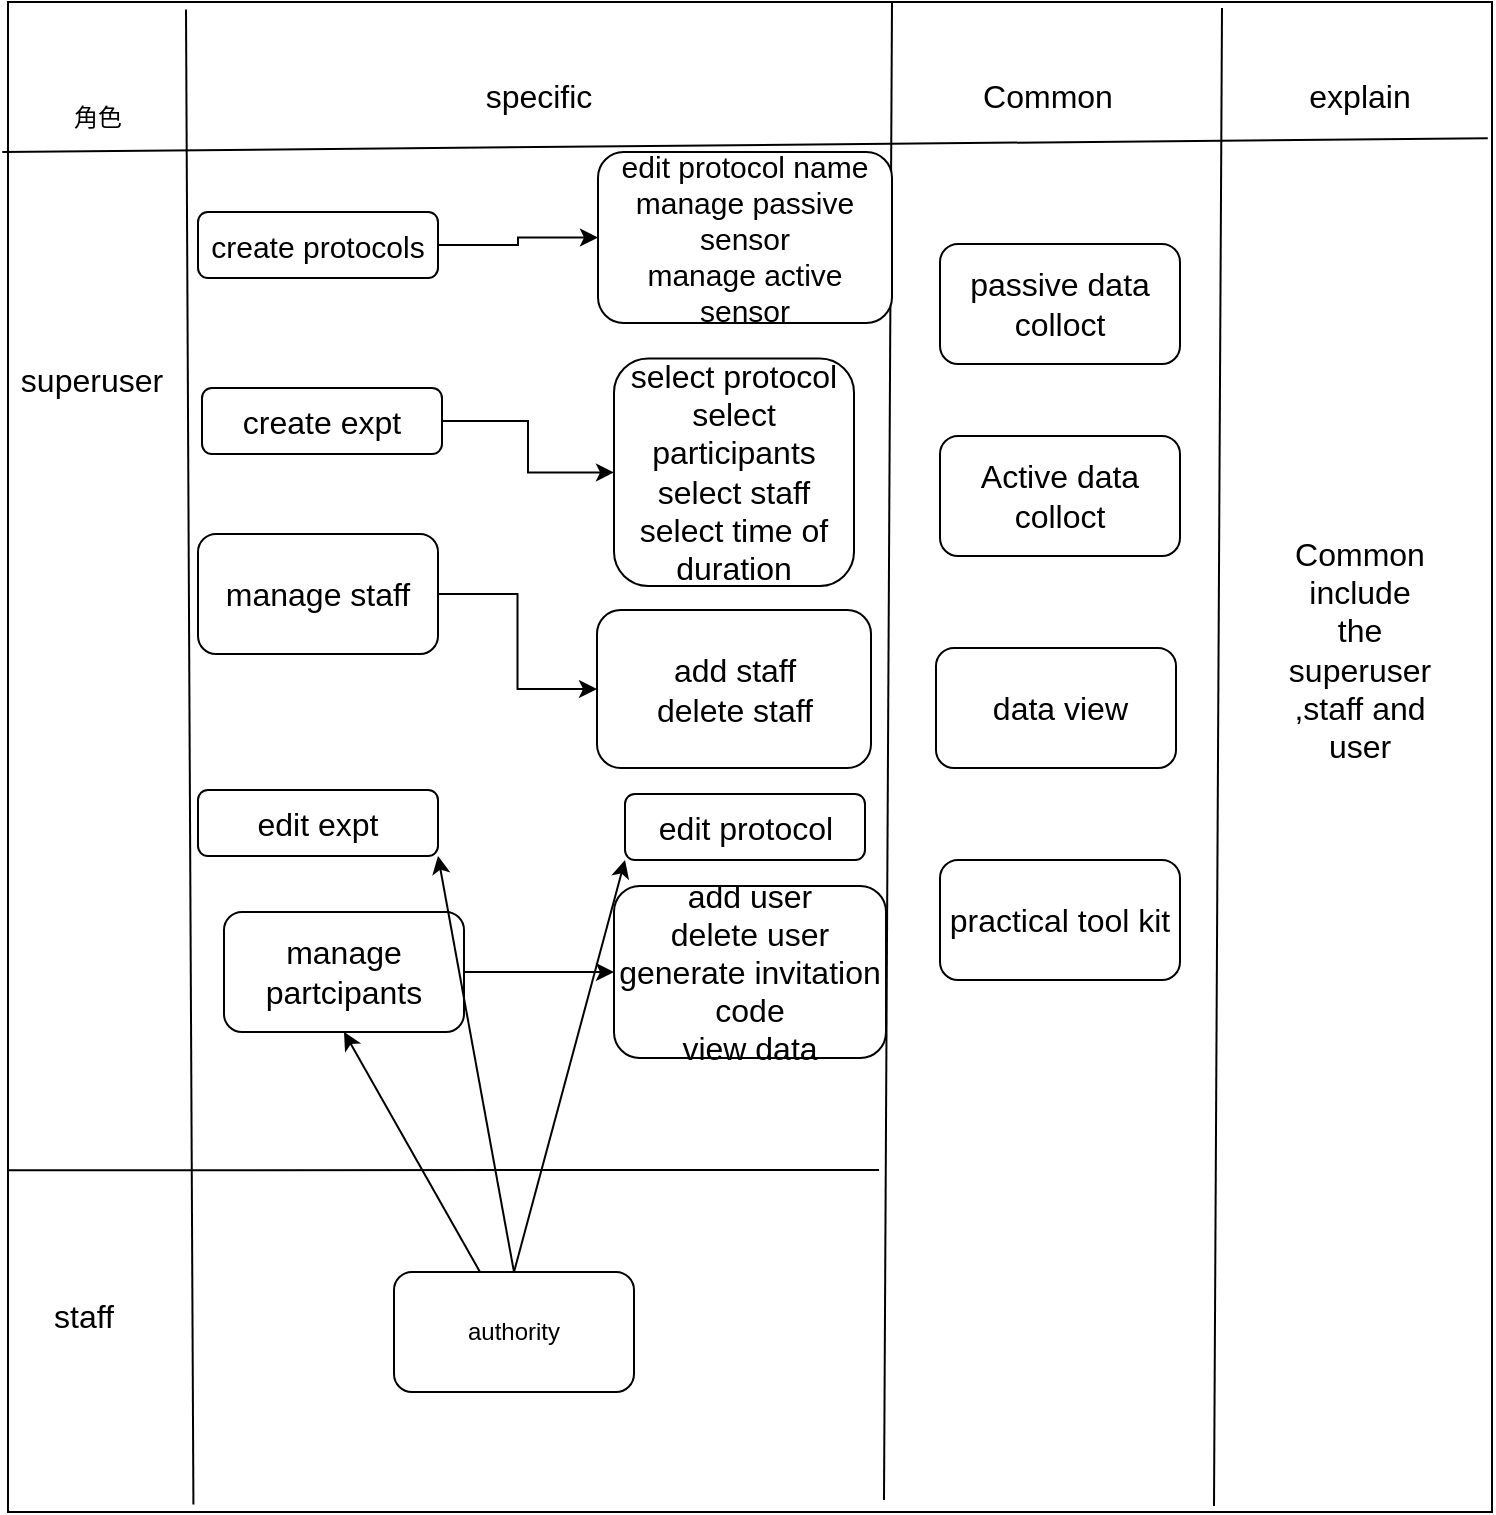<mxfile version="27.1.1">
  <diagram name="第 1 页" id="4pDcwZSjE4_VfgWeyjtd">
    <mxGraphModel dx="1489" dy="803" grid="0" gridSize="10" guides="1" tooltips="1" connect="1" arrows="1" fold="1" page="1" pageScale="1" pageWidth="827" pageHeight="1169" math="0" shadow="0">
      <root>
        <mxCell id="0" />
        <mxCell id="1" parent="0" />
        <mxCell id="8OgssNxIvELzxUCm_H0C-6" value="" style="rounded=0;whiteSpace=wrap;html=1;" vertex="1" parent="1">
          <mxGeometry x="56" y="169" width="742" height="755" as="geometry" />
        </mxCell>
        <mxCell id="8OgssNxIvELzxUCm_H0C-7" value="" style="endArrow=none;html=1;rounded=0;exitX=0.003;exitY=0.123;exitDx=0;exitDy=0;exitPerimeter=0;" edge="1" parent="1">
          <mxGeometry width="50" height="50" relative="1" as="geometry">
            <mxPoint x="53.116" y="244.005" as="sourcePoint" />
            <mxPoint x="795.89" y="237.14" as="targetPoint" />
          </mxGeometry>
        </mxCell>
        <mxCell id="8OgssNxIvELzxUCm_H0C-8" value="" style="endArrow=none;html=1;rounded=0;entryX=0.086;entryY=0.005;entryDx=0;entryDy=0;entryPerimeter=0;exitX=0.091;exitY=0.995;exitDx=0;exitDy=0;exitPerimeter=0;" edge="1" parent="1">
          <mxGeometry width="50" height="50" relative="1" as="geometry">
            <mxPoint x="148.712" y="920.225" as="sourcePoint" />
            <mxPoint x="145.002" y="172.775" as="targetPoint" />
          </mxGeometry>
        </mxCell>
        <mxCell id="8OgssNxIvELzxUCm_H0C-10" value="角色" style="text;html=1;align=center;verticalAlign=middle;whiteSpace=wrap;rounded=0;" vertex="1" parent="1">
          <mxGeometry x="56" y="194" width="90" height="65" as="geometry" />
        </mxCell>
        <mxCell id="8OgssNxIvELzxUCm_H0C-11" value="&lt;font style=&quot;font-size: 16px;&quot;&gt;superuser&lt;/font&gt;" style="text;html=1;align=center;verticalAlign=middle;whiteSpace=wrap;rounded=0;" vertex="1" parent="1">
          <mxGeometry x="68" y="343" width="60" height="30" as="geometry" />
        </mxCell>
        <mxCell id="8OgssNxIvELzxUCm_H0C-12" value="" style="endArrow=none;html=1;rounded=0;exitX=0.005;exitY=0.302;exitDx=0;exitDy=0;exitPerimeter=0;" edge="1" parent="1">
          <mxGeometry width="50" height="50" relative="1" as="geometry">
            <mxPoint x="56.0" y="753.12" as="sourcePoint" />
            <mxPoint x="491.52" y="753" as="targetPoint" />
          </mxGeometry>
        </mxCell>
        <mxCell id="8OgssNxIvELzxUCm_H0C-13" value="&lt;font style=&quot;font-size: 16px;&quot;&gt;staff&lt;/font&gt;" style="text;html=1;align=center;verticalAlign=middle;whiteSpace=wrap;rounded=0;" vertex="1" parent="1">
          <mxGeometry x="64" y="811" width="60" height="30" as="geometry" />
        </mxCell>
        <mxCell id="8OgssNxIvELzxUCm_H0C-16" value="" style="endArrow=none;html=1;rounded=0;entryX=0.344;entryY=0.002;entryDx=0;entryDy=0;entryPerimeter=0;exitX=0.338;exitY=0.995;exitDx=0;exitDy=0;exitPerimeter=0;" edge="1" parent="1">
          <mxGeometry width="50" height="50" relative="1" as="geometry">
            <mxPoint x="494" y="918" as="sourcePoint" />
            <mxPoint x="498" y="169" as="targetPoint" />
          </mxGeometry>
        </mxCell>
        <mxCell id="8OgssNxIvELzxUCm_H0C-17" value="" style="endArrow=none;html=1;rounded=0;entryX=0.344;entryY=0.002;entryDx=0;entryDy=0;entryPerimeter=0;exitX=0.338;exitY=0.995;exitDx=0;exitDy=0;exitPerimeter=0;" edge="1" parent="1">
          <mxGeometry width="50" height="50" relative="1" as="geometry">
            <mxPoint x="659" y="921" as="sourcePoint" />
            <mxPoint x="663" y="172" as="targetPoint" />
          </mxGeometry>
        </mxCell>
        <mxCell id="8OgssNxIvELzxUCm_H0C-23" value="" style="edgeStyle=orthogonalEdgeStyle;rounded=0;orthogonalLoop=1;jettySize=auto;html=1;" edge="1" parent="1" source="8OgssNxIvELzxUCm_H0C-18" target="8OgssNxIvELzxUCm_H0C-22">
          <mxGeometry relative="1" as="geometry" />
        </mxCell>
        <mxCell id="8OgssNxIvELzxUCm_H0C-18" value="&lt;font style=&quot;font-size: 15px;&quot;&gt;create protocols&lt;/font&gt;" style="rounded=1;whiteSpace=wrap;html=1;" vertex="1" parent="1">
          <mxGeometry x="151" y="274" width="120" height="33" as="geometry" />
        </mxCell>
        <mxCell id="8OgssNxIvELzxUCm_H0C-21" value="" style="edgeStyle=orthogonalEdgeStyle;rounded=0;orthogonalLoop=1;jettySize=auto;html=1;" edge="1" parent="1" source="8OgssNxIvELzxUCm_H0C-19" target="8OgssNxIvELzxUCm_H0C-20">
          <mxGeometry relative="1" as="geometry" />
        </mxCell>
        <mxCell id="8OgssNxIvELzxUCm_H0C-19" value="&lt;font style=&quot;font-size: 16px;&quot;&gt;create expt&lt;/font&gt;" style="rounded=1;whiteSpace=wrap;html=1;" vertex="1" parent="1">
          <mxGeometry x="153" y="362" width="120" height="33" as="geometry" />
        </mxCell>
        <mxCell id="8OgssNxIvELzxUCm_H0C-20" value="&lt;font style=&quot;font-size: 16px;&quot;&gt;select protocol&lt;/font&gt;&lt;div&gt;&lt;font style=&quot;font-size: 16px;&quot;&gt;select participants&lt;/font&gt;&lt;/div&gt;&lt;div&gt;&lt;font style=&quot;font-size: 16px;&quot;&gt;select staff&lt;/font&gt;&lt;/div&gt;&lt;div&gt;&lt;font style=&quot;font-size: 16px;&quot;&gt;select&amp;nbsp;time of duration&lt;/font&gt;&lt;/div&gt;" style="whiteSpace=wrap;html=1;rounded=1;" vertex="1" parent="1">
          <mxGeometry x="359" y="347.25" width="120" height="113.75" as="geometry" />
        </mxCell>
        <mxCell id="8OgssNxIvELzxUCm_H0C-22" value="&lt;div&gt;&lt;font style=&quot;font-size: 15px;&quot;&gt;edit protocol name&lt;/font&gt;&lt;/div&gt;&lt;font style=&quot;font-size: 15px;&quot;&gt;manage passive sensor&lt;/font&gt;&lt;div&gt;&lt;font style=&quot;font-size: 15px;&quot;&gt;manage active sensor&lt;/font&gt;&lt;/div&gt;" style="rounded=1;whiteSpace=wrap;html=1;" vertex="1" parent="1">
          <mxGeometry x="351" y="244" width="147" height="85.5" as="geometry" />
        </mxCell>
        <mxCell id="8OgssNxIvELzxUCm_H0C-24" value="authority" style="rounded=1;whiteSpace=wrap;html=1;" vertex="1" parent="1">
          <mxGeometry x="249" y="804" width="120" height="60" as="geometry" />
        </mxCell>
        <mxCell id="8OgssNxIvELzxUCm_H0C-27" value="" style="edgeStyle=orthogonalEdgeStyle;rounded=0;orthogonalLoop=1;jettySize=auto;html=1;" edge="1" parent="1" source="8OgssNxIvELzxUCm_H0C-25" target="8OgssNxIvELzxUCm_H0C-26">
          <mxGeometry relative="1" as="geometry" />
        </mxCell>
        <mxCell id="8OgssNxIvELzxUCm_H0C-25" value="&lt;font style=&quot;font-size: 16px;&quot;&gt;manage staff&lt;/font&gt;" style="rounded=1;whiteSpace=wrap;html=1;" vertex="1" parent="1">
          <mxGeometry x="151" y="435" width="120" height="60" as="geometry" />
        </mxCell>
        <mxCell id="8OgssNxIvELzxUCm_H0C-26" value="&lt;font style=&quot;font-size: 16px;&quot;&gt;add staff&lt;/font&gt;&lt;div&gt;&lt;font style=&quot;font-size: 16px;&quot;&gt;delete staff&lt;/font&gt;&lt;/div&gt;" style="whiteSpace=wrap;html=1;rounded=1;" vertex="1" parent="1">
          <mxGeometry x="350.5" y="473" width="137" height="79" as="geometry" />
        </mxCell>
        <mxCell id="8OgssNxIvELzxUCm_H0C-30" value="" style="edgeStyle=orthogonalEdgeStyle;rounded=0;orthogonalLoop=1;jettySize=auto;html=1;" edge="1" parent="1" source="8OgssNxIvELzxUCm_H0C-28" target="8OgssNxIvELzxUCm_H0C-29">
          <mxGeometry relative="1" as="geometry" />
        </mxCell>
        <mxCell id="8OgssNxIvELzxUCm_H0C-28" value="&lt;font style=&quot;font-size: 16px;&quot;&gt;manage partcipants&lt;/font&gt;" style="rounded=1;whiteSpace=wrap;html=1;" vertex="1" parent="1">
          <mxGeometry x="164" y="624" width="120" height="60" as="geometry" />
        </mxCell>
        <mxCell id="8OgssNxIvELzxUCm_H0C-29" value="&lt;font style=&quot;font-size: 16px;&quot;&gt;add user&lt;/font&gt;&lt;div&gt;&lt;font style=&quot;font-size: 16px;&quot;&gt;delete user&lt;/font&gt;&lt;/div&gt;&lt;div&gt;&lt;font style=&quot;font-size: 16px;&quot;&gt;generate invitation code&lt;/font&gt;&lt;/div&gt;&lt;div&gt;&lt;font style=&quot;font-size: 16px;&quot;&gt;view data&lt;/font&gt;&lt;/div&gt;" style="whiteSpace=wrap;html=1;rounded=1;" vertex="1" parent="1">
          <mxGeometry x="359" y="611" width="136" height="86" as="geometry" />
        </mxCell>
        <mxCell id="8OgssNxIvELzxUCm_H0C-31" value="" style="endArrow=classic;html=1;rounded=0;entryX=0.5;entryY=1;entryDx=0;entryDy=0;" edge="1" parent="1" source="8OgssNxIvELzxUCm_H0C-24" target="8OgssNxIvELzxUCm_H0C-28">
          <mxGeometry width="50" height="50" relative="1" as="geometry">
            <mxPoint x="465" y="539" as="sourcePoint" />
            <mxPoint x="515" y="489" as="targetPoint" />
          </mxGeometry>
        </mxCell>
        <mxCell id="8OgssNxIvELzxUCm_H0C-32" value="&lt;font style=&quot;font-size: 16px;&quot;&gt;specific&lt;/font&gt;" style="text;html=1;align=center;verticalAlign=middle;whiteSpace=wrap;rounded=0;" vertex="1" parent="1">
          <mxGeometry x="258" y="188" width="127" height="56" as="geometry" />
        </mxCell>
        <mxCell id="8OgssNxIvELzxUCm_H0C-33" value="&lt;font style=&quot;font-size: 16px;&quot;&gt;Common&lt;/font&gt;" style="text;html=1;align=center;verticalAlign=middle;whiteSpace=wrap;rounded=0;" vertex="1" parent="1">
          <mxGeometry x="546" y="201" width="60" height="30" as="geometry" />
        </mxCell>
        <mxCell id="8OgssNxIvELzxUCm_H0C-35" value="&lt;font style=&quot;font-size: 16px;&quot;&gt;edit expt&lt;/font&gt;" style="rounded=1;whiteSpace=wrap;html=1;" vertex="1" parent="1">
          <mxGeometry x="151" y="563" width="120" height="33" as="geometry" />
        </mxCell>
        <mxCell id="8OgssNxIvELzxUCm_H0C-36" value="&lt;font style=&quot;font-size: 16px;&quot;&gt;edit protocol&lt;/font&gt;" style="rounded=1;whiteSpace=wrap;html=1;" vertex="1" parent="1">
          <mxGeometry x="364.5" y="565" width="120" height="33" as="geometry" />
        </mxCell>
        <mxCell id="8OgssNxIvELzxUCm_H0C-37" value="" style="endArrow=classic;html=1;rounded=0;entryX=1;entryY=1;entryDx=0;entryDy=0;exitX=0.5;exitY=0;exitDx=0;exitDy=0;" edge="1" parent="1" source="8OgssNxIvELzxUCm_H0C-24" target="8OgssNxIvELzxUCm_H0C-35">
          <mxGeometry width="50" height="50" relative="1" as="geometry">
            <mxPoint x="545" y="902" as="sourcePoint" />
            <mxPoint x="486" y="841" as="targetPoint" />
          </mxGeometry>
        </mxCell>
        <mxCell id="8OgssNxIvELzxUCm_H0C-38" value="" style="endArrow=classic;html=1;rounded=0;entryX=0;entryY=1;entryDx=0;entryDy=0;exitX=0.5;exitY=0;exitDx=0;exitDy=0;" edge="1" parent="1" source="8OgssNxIvELzxUCm_H0C-24" target="8OgssNxIvELzxUCm_H0C-36">
          <mxGeometry width="50" height="50" relative="1" as="geometry">
            <mxPoint x="481" y="889" as="sourcePoint" />
            <mxPoint x="453" y="732" as="targetPoint" />
          </mxGeometry>
        </mxCell>
        <mxCell id="8OgssNxIvELzxUCm_H0C-39" value="&lt;font style=&quot;font-size: 16px;&quot;&gt;explain&lt;/font&gt;" style="text;html=1;align=center;verticalAlign=middle;whiteSpace=wrap;rounded=0;" vertex="1" parent="1">
          <mxGeometry x="702" y="201" width="60" height="30" as="geometry" />
        </mxCell>
        <mxCell id="8OgssNxIvELzxUCm_H0C-40" value="&lt;font style=&quot;font-size: 16px;&quot;&gt;passive data colloct&lt;/font&gt;" style="rounded=1;whiteSpace=wrap;html=1;" vertex="1" parent="1">
          <mxGeometry x="522" y="290" width="120" height="60" as="geometry" />
        </mxCell>
        <mxCell id="8OgssNxIvELzxUCm_H0C-41" value="&lt;font style=&quot;font-size: 16px;&quot;&gt;Active data colloct&lt;/font&gt;" style="rounded=1;whiteSpace=wrap;html=1;" vertex="1" parent="1">
          <mxGeometry x="522" y="386" width="120" height="60" as="geometry" />
        </mxCell>
        <mxCell id="8OgssNxIvELzxUCm_H0C-42" value="&lt;font style=&quot;font-size: 16px;&quot;&gt;&amp;nbsp;data view&lt;/font&gt;" style="rounded=1;whiteSpace=wrap;html=1;" vertex="1" parent="1">
          <mxGeometry x="520" y="492" width="120" height="60" as="geometry" />
        </mxCell>
        <mxCell id="8OgssNxIvELzxUCm_H0C-43" value="&lt;font style=&quot;font-size: 16px;&quot;&gt;practical tool kit&lt;/font&gt;" style="rounded=1;whiteSpace=wrap;html=1;" vertex="1" parent="1">
          <mxGeometry x="522" y="598" width="120" height="60" as="geometry" />
        </mxCell>
        <mxCell id="8OgssNxIvELzxUCm_H0C-45" value="&lt;font style=&quot;font-size: 16px;&quot;&gt;Common include the superuser ,staff and user&lt;/font&gt;" style="text;html=1;align=center;verticalAlign=middle;whiteSpace=wrap;rounded=0;" vertex="1" parent="1">
          <mxGeometry x="702" y="324" width="60" height="337" as="geometry" />
        </mxCell>
      </root>
    </mxGraphModel>
  </diagram>
</mxfile>

